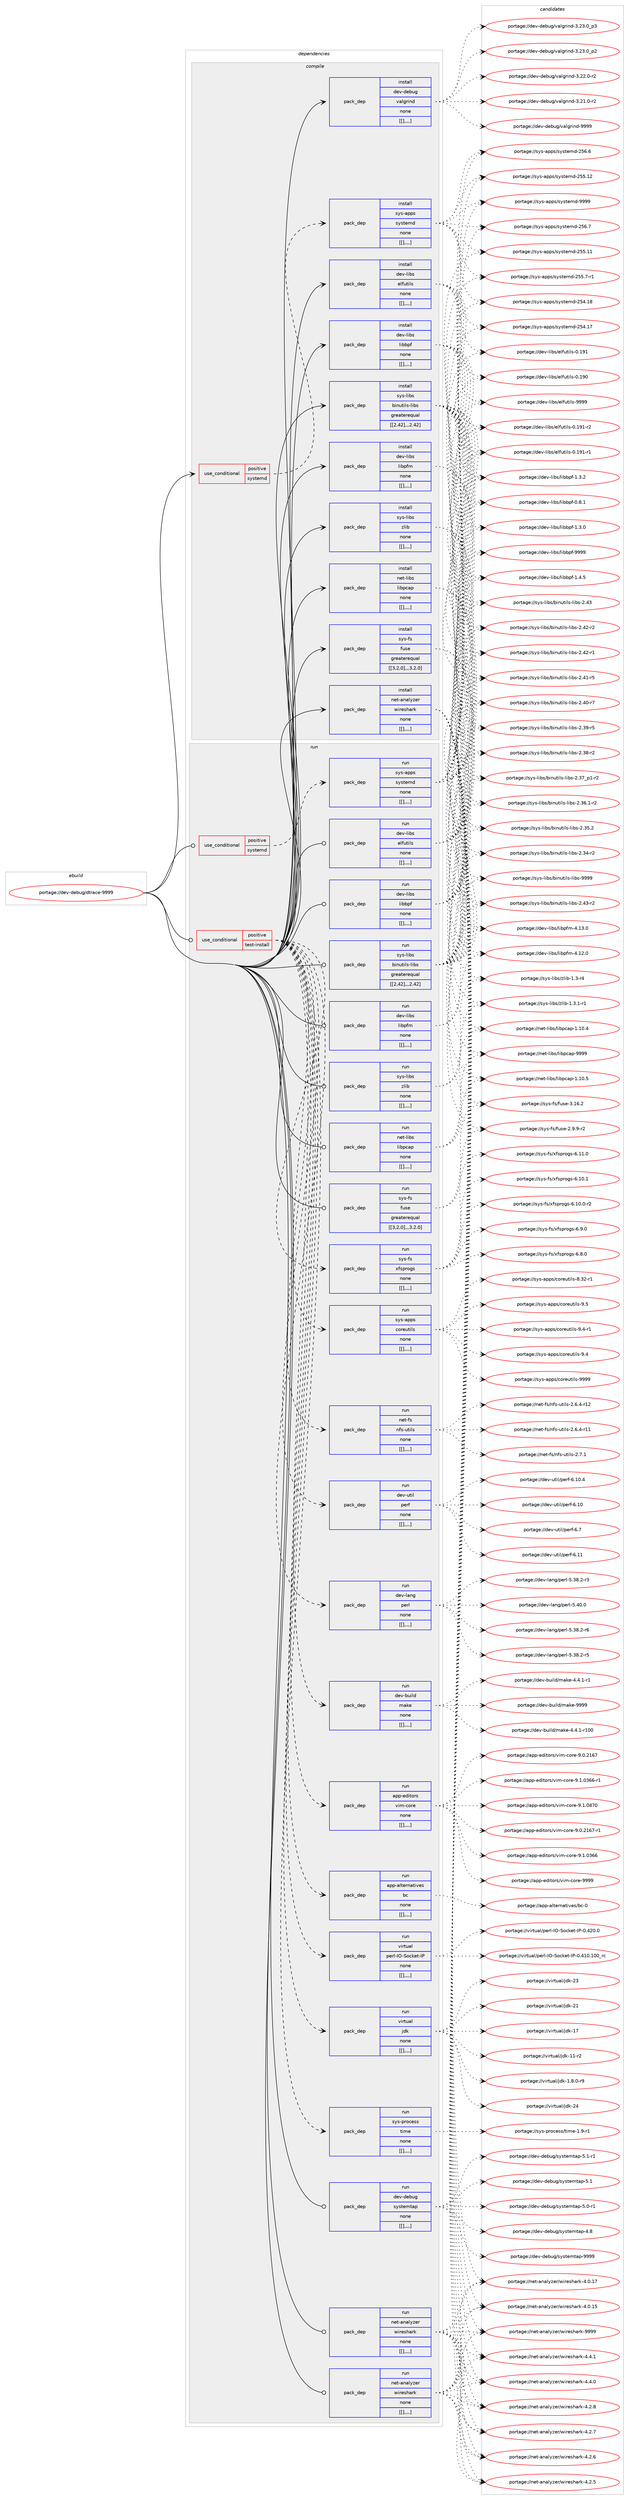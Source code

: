 digraph prolog {

# *************
# Graph options
# *************

newrank=true;
concentrate=true;
compound=true;
graph [rankdir=LR,fontname=Helvetica,fontsize=10,ranksep=1.5];#, ranksep=2.5, nodesep=0.2];
edge  [arrowhead=vee];
node  [fontname=Helvetica,fontsize=10];

# **********
# The ebuild
# **********

subgraph cluster_leftcol {
color=gray;
label=<<i>ebuild</i>>;
id [label="portage://dev-debug/dtrace-9999", color=red, width=4, href="../dev-debug/dtrace-9999.svg"];
}

# ****************
# The dependencies
# ****************

subgraph cluster_midcol {
color=gray;
label=<<i>dependencies</i>>;
subgraph cluster_compile {
fillcolor="#eeeeee";
style=filled;
label=<<i>compile</i>>;
subgraph cond20158 {
dependency74117 [label=<<TABLE BORDER="0" CELLBORDER="1" CELLSPACING="0" CELLPADDING="4"><TR><TD ROWSPAN="3" CELLPADDING="10">use_conditional</TD></TR><TR><TD>positive</TD></TR><TR><TD>systemd</TD></TR></TABLE>>, shape=none, color=red];
subgraph pack52939 {
dependency74152 [label=<<TABLE BORDER="0" CELLBORDER="1" CELLSPACING="0" CELLPADDING="4" WIDTH="220"><TR><TD ROWSPAN="6" CELLPADDING="30">pack_dep</TD></TR><TR><TD WIDTH="110">install</TD></TR><TR><TD>sys-apps</TD></TR><TR><TD>systemd</TD></TR><TR><TD>none</TD></TR><TR><TD>[[],,,,]</TD></TR></TABLE>>, shape=none, color=blue];
}
dependency74117:e -> dependency74152:w [weight=20,style="dashed",arrowhead="vee"];
}
id:e -> dependency74117:w [weight=20,style="solid",arrowhead="vee"];
subgraph pack52961 {
dependency74177 [label=<<TABLE BORDER="0" CELLBORDER="1" CELLSPACING="0" CELLPADDING="4" WIDTH="220"><TR><TD ROWSPAN="6" CELLPADDING="30">pack_dep</TD></TR><TR><TD WIDTH="110">install</TD></TR><TR><TD>dev-debug</TD></TR><TR><TD>valgrind</TD></TR><TR><TD>none</TD></TR><TR><TD>[[],,,,]</TD></TR></TABLE>>, shape=none, color=blue];
}
id:e -> dependency74177:w [weight=20,style="solid",arrowhead="vee"];
subgraph pack53012 {
dependency74233 [label=<<TABLE BORDER="0" CELLBORDER="1" CELLSPACING="0" CELLPADDING="4" WIDTH="220"><TR><TD ROWSPAN="6" CELLPADDING="30">pack_dep</TD></TR><TR><TD WIDTH="110">install</TD></TR><TR><TD>dev-libs</TD></TR><TR><TD>elfutils</TD></TR><TR><TD>none</TD></TR><TR><TD>[[],,,,]</TD></TR></TABLE>>, shape=none, color=blue];
}
id:e -> dependency74233:w [weight=20,style="solid",arrowhead="vee"];
subgraph pack53035 {
dependency74309 [label=<<TABLE BORDER="0" CELLBORDER="1" CELLSPACING="0" CELLPADDING="4" WIDTH="220"><TR><TD ROWSPAN="6" CELLPADDING="30">pack_dep</TD></TR><TR><TD WIDTH="110">install</TD></TR><TR><TD>dev-libs</TD></TR><TR><TD>libbpf</TD></TR><TR><TD>none</TD></TR><TR><TD>[[],,,,]</TD></TR></TABLE>>, shape=none, color=blue];
}
id:e -> dependency74309:w [weight=20,style="solid",arrowhead="vee"];
subgraph pack53067 {
dependency74319 [label=<<TABLE BORDER="0" CELLBORDER="1" CELLSPACING="0" CELLPADDING="4" WIDTH="220"><TR><TD ROWSPAN="6" CELLPADDING="30">pack_dep</TD></TR><TR><TD WIDTH="110">install</TD></TR><TR><TD>dev-libs</TD></TR><TR><TD>libpfm</TD></TR><TR><TD>none</TD></TR><TR><TD>[[],,,,]</TD></TR></TABLE>>, shape=none, color=blue];
}
id:e -> dependency74319:w [weight=20,style="solid",arrowhead="vee"];
subgraph pack53076 {
dependency74367 [label=<<TABLE BORDER="0" CELLBORDER="1" CELLSPACING="0" CELLPADDING="4" WIDTH="220"><TR><TD ROWSPAN="6" CELLPADDING="30">pack_dep</TD></TR><TR><TD WIDTH="110">install</TD></TR><TR><TD>net-analyzer</TD></TR><TR><TD>wireshark</TD></TR><TR><TD>none</TD></TR><TR><TD>[[],,,,]</TD></TR></TABLE>>, shape=none, color=blue];
}
id:e -> dependency74367:w [weight=20,style="solid",arrowhead="vee"];
subgraph pack53106 {
dependency74403 [label=<<TABLE BORDER="0" CELLBORDER="1" CELLSPACING="0" CELLPADDING="4" WIDTH="220"><TR><TD ROWSPAN="6" CELLPADDING="30">pack_dep</TD></TR><TR><TD WIDTH="110">install</TD></TR><TR><TD>net-libs</TD></TR><TR><TD>libpcap</TD></TR><TR><TD>none</TD></TR><TR><TD>[[],,,,]</TD></TR></TABLE>>, shape=none, color=blue];
}
id:e -> dependency74403:w [weight=20,style="solid",arrowhead="vee"];
subgraph pack53196 {
dependency74525 [label=<<TABLE BORDER="0" CELLBORDER="1" CELLSPACING="0" CELLPADDING="4" WIDTH="220"><TR><TD ROWSPAN="6" CELLPADDING="30">pack_dep</TD></TR><TR><TD WIDTH="110">install</TD></TR><TR><TD>sys-fs</TD></TR><TR><TD>fuse</TD></TR><TR><TD>greaterequal</TD></TR><TR><TD>[[3,2,0],,,3.2.0]</TD></TR></TABLE>>, shape=none, color=blue];
}
id:e -> dependency74525:w [weight=20,style="solid",arrowhead="vee"];
subgraph pack53229 {
dependency74551 [label=<<TABLE BORDER="0" CELLBORDER="1" CELLSPACING="0" CELLPADDING="4" WIDTH="220"><TR><TD ROWSPAN="6" CELLPADDING="30">pack_dep</TD></TR><TR><TD WIDTH="110">install</TD></TR><TR><TD>sys-libs</TD></TR><TR><TD>binutils-libs</TD></TR><TR><TD>greaterequal</TD></TR><TR><TD>[[2,42],,,2.42]</TD></TR></TABLE>>, shape=none, color=blue];
}
id:e -> dependency74551:w [weight=20,style="solid",arrowhead="vee"];
subgraph pack53250 {
dependency74578 [label=<<TABLE BORDER="0" CELLBORDER="1" CELLSPACING="0" CELLPADDING="4" WIDTH="220"><TR><TD ROWSPAN="6" CELLPADDING="30">pack_dep</TD></TR><TR><TD WIDTH="110">install</TD></TR><TR><TD>sys-libs</TD></TR><TR><TD>zlib</TD></TR><TR><TD>none</TD></TR><TR><TD>[[],,,,]</TD></TR></TABLE>>, shape=none, color=blue];
}
id:e -> dependency74578:w [weight=20,style="solid",arrowhead="vee"];
}
subgraph cluster_compileandrun {
fillcolor="#eeeeee";
style=filled;
label=<<i>compile and run</i>>;
}
subgraph cluster_run {
fillcolor="#eeeeee";
style=filled;
label=<<i>run</i>>;
subgraph cond20332 {
dependency74683 [label=<<TABLE BORDER="0" CELLBORDER="1" CELLSPACING="0" CELLPADDING="4"><TR><TD ROWSPAN="3" CELLPADDING="10">use_conditional</TD></TR><TR><TD>positive</TD></TR><TR><TD>systemd</TD></TR></TABLE>>, shape=none, color=red];
subgraph pack53331 {
dependency74726 [label=<<TABLE BORDER="0" CELLBORDER="1" CELLSPACING="0" CELLPADDING="4" WIDTH="220"><TR><TD ROWSPAN="6" CELLPADDING="30">pack_dep</TD></TR><TR><TD WIDTH="110">run</TD></TR><TR><TD>sys-apps</TD></TR><TR><TD>systemd</TD></TR><TR><TD>none</TD></TR><TR><TD>[[],,,,]</TD></TR></TABLE>>, shape=none, color=blue];
}
dependency74683:e -> dependency74726:w [weight=20,style="dashed",arrowhead="vee"];
}
id:e -> dependency74683:w [weight=20,style="solid",arrowhead="odot"];
subgraph cond20371 {
dependency74776 [label=<<TABLE BORDER="0" CELLBORDER="1" CELLSPACING="0" CELLPADDING="4"><TR><TD ROWSPAN="3" CELLPADDING="10">use_conditional</TD></TR><TR><TD>positive</TD></TR><TR><TD>test-install</TD></TR></TABLE>>, shape=none, color=red];
subgraph pack53407 {
dependency74821 [label=<<TABLE BORDER="0" CELLBORDER="1" CELLSPACING="0" CELLPADDING="4" WIDTH="220"><TR><TD ROWSPAN="6" CELLPADDING="30">pack_dep</TD></TR><TR><TD WIDTH="110">run</TD></TR><TR><TD>app-alternatives</TD></TR><TR><TD>bc</TD></TR><TR><TD>none</TD></TR><TR><TD>[[],,,,]</TD></TR></TABLE>>, shape=none, color=blue];
}
dependency74776:e -> dependency74821:w [weight=20,style="dashed",arrowhead="vee"];
subgraph pack53439 {
dependency74863 [label=<<TABLE BORDER="0" CELLBORDER="1" CELLSPACING="0" CELLPADDING="4" WIDTH="220"><TR><TD ROWSPAN="6" CELLPADDING="30">pack_dep</TD></TR><TR><TD WIDTH="110">run</TD></TR><TR><TD>app-editors</TD></TR><TR><TD>vim-core</TD></TR><TR><TD>none</TD></TR><TR><TD>[[],,,,]</TD></TR></TABLE>>, shape=none, color=blue];
}
dependency74776:e -> dependency74863:w [weight=20,style="dashed",arrowhead="vee"];
subgraph pack53444 {
dependency74887 [label=<<TABLE BORDER="0" CELLBORDER="1" CELLSPACING="0" CELLPADDING="4" WIDTH="220"><TR><TD ROWSPAN="6" CELLPADDING="30">pack_dep</TD></TR><TR><TD WIDTH="110">run</TD></TR><TR><TD>dev-build</TD></TR><TR><TD>make</TD></TR><TR><TD>none</TD></TR><TR><TD>[[],,,,]</TD></TR></TABLE>>, shape=none, color=blue];
}
dependency74776:e -> dependency74887:w [weight=20,style="dashed",arrowhead="vee"];
subgraph pack53465 {
dependency74936 [label=<<TABLE BORDER="0" CELLBORDER="1" CELLSPACING="0" CELLPADDING="4" WIDTH="220"><TR><TD ROWSPAN="6" CELLPADDING="30">pack_dep</TD></TR><TR><TD WIDTH="110">run</TD></TR><TR><TD>dev-lang</TD></TR><TR><TD>perl</TD></TR><TR><TD>none</TD></TR><TR><TD>[[],,,,]</TD></TR></TABLE>>, shape=none, color=blue];
}
dependency74776:e -> dependency74936:w [weight=20,style="dashed",arrowhead="vee"];
subgraph pack53487 {
dependency74957 [label=<<TABLE BORDER="0" CELLBORDER="1" CELLSPACING="0" CELLPADDING="4" WIDTH="220"><TR><TD ROWSPAN="6" CELLPADDING="30">pack_dep</TD></TR><TR><TD WIDTH="110">run</TD></TR><TR><TD>dev-util</TD></TR><TR><TD>perf</TD></TR><TR><TD>none</TD></TR><TR><TD>[[],,,,]</TD></TR></TABLE>>, shape=none, color=blue];
}
dependency74776:e -> dependency74957:w [weight=20,style="dashed",arrowhead="vee"];
subgraph pack53501 {
dependency74960 [label=<<TABLE BORDER="0" CELLBORDER="1" CELLSPACING="0" CELLPADDING="4" WIDTH="220"><TR><TD ROWSPAN="6" CELLPADDING="30">pack_dep</TD></TR><TR><TD WIDTH="110">run</TD></TR><TR><TD>net-fs</TD></TR><TR><TD>nfs-utils</TD></TR><TR><TD>none</TD></TR><TR><TD>[[],,,,]</TD></TR></TABLE>>, shape=none, color=blue];
}
dependency74776:e -> dependency74960:w [weight=20,style="dashed",arrowhead="vee"];
subgraph pack53521 {
dependency75034 [label=<<TABLE BORDER="0" CELLBORDER="1" CELLSPACING="0" CELLPADDING="4" WIDTH="220"><TR><TD ROWSPAN="6" CELLPADDING="30">pack_dep</TD></TR><TR><TD WIDTH="110">run</TD></TR><TR><TD>sys-apps</TD></TR><TR><TD>coreutils</TD></TR><TR><TD>none</TD></TR><TR><TD>[[],,,,]</TD></TR></TABLE>>, shape=none, color=blue];
}
dependency74776:e -> dependency75034:w [weight=20,style="dashed",arrowhead="vee"];
subgraph pack53578 {
dependency75075 [label=<<TABLE BORDER="0" CELLBORDER="1" CELLSPACING="0" CELLPADDING="4" WIDTH="220"><TR><TD ROWSPAN="6" CELLPADDING="30">pack_dep</TD></TR><TR><TD WIDTH="110">run</TD></TR><TR><TD>sys-fs</TD></TR><TR><TD>xfsprogs</TD></TR><TR><TD>none</TD></TR><TR><TD>[[],,,,]</TD></TR></TABLE>>, shape=none, color=blue];
}
dependency74776:e -> dependency75075:w [weight=20,style="dashed",arrowhead="vee"];
subgraph pack53579 {
dependency75082 [label=<<TABLE BORDER="0" CELLBORDER="1" CELLSPACING="0" CELLPADDING="4" WIDTH="220"><TR><TD ROWSPAN="6" CELLPADDING="30">pack_dep</TD></TR><TR><TD WIDTH="110">run</TD></TR><TR><TD>sys-process</TD></TR><TR><TD>time</TD></TR><TR><TD>none</TD></TR><TR><TD>[[],,,,]</TD></TR></TABLE>>, shape=none, color=blue];
}
dependency74776:e -> dependency75082:w [weight=20,style="dashed",arrowhead="vee"];
subgraph pack53580 {
dependency75155 [label=<<TABLE BORDER="0" CELLBORDER="1" CELLSPACING="0" CELLPADDING="4" WIDTH="220"><TR><TD ROWSPAN="6" CELLPADDING="30">pack_dep</TD></TR><TR><TD WIDTH="110">run</TD></TR><TR><TD>virtual</TD></TR><TR><TD>jdk</TD></TR><TR><TD>none</TD></TR><TR><TD>[[],,,,]</TD></TR></TABLE>>, shape=none, color=blue];
}
dependency74776:e -> dependency75155:w [weight=20,style="dashed",arrowhead="vee"];
subgraph pack53641 {
dependency75180 [label=<<TABLE BORDER="0" CELLBORDER="1" CELLSPACING="0" CELLPADDING="4" WIDTH="220"><TR><TD ROWSPAN="6" CELLPADDING="30">pack_dep</TD></TR><TR><TD WIDTH="110">run</TD></TR><TR><TD>virtual</TD></TR><TR><TD>perl-IO-Socket-IP</TD></TR><TR><TD>none</TD></TR><TR><TD>[[],,,,]</TD></TR></TABLE>>, shape=none, color=blue];
}
dependency74776:e -> dependency75180:w [weight=20,style="dashed",arrowhead="vee"];
}
id:e -> dependency74776:w [weight=20,style="solid",arrowhead="odot"];
subgraph pack53684 {
dependency75244 [label=<<TABLE BORDER="0" CELLBORDER="1" CELLSPACING="0" CELLPADDING="4" WIDTH="220"><TR><TD ROWSPAN="6" CELLPADDING="30">pack_dep</TD></TR><TR><TD WIDTH="110">run</TD></TR><TR><TD>dev-libs</TD></TR><TR><TD>elfutils</TD></TR><TR><TD>none</TD></TR><TR><TD>[[],,,,]</TD></TR></TABLE>>, shape=none, color=blue];
}
id:e -> dependency75244:w [weight=20,style="solid",arrowhead="odot"];
subgraph pack53701 {
dependency75334 [label=<<TABLE BORDER="0" CELLBORDER="1" CELLSPACING="0" CELLPADDING="4" WIDTH="220"><TR><TD ROWSPAN="6" CELLPADDING="30">pack_dep</TD></TR><TR><TD WIDTH="110">run</TD></TR><TR><TD>dev-libs</TD></TR><TR><TD>libbpf</TD></TR><TR><TD>none</TD></TR><TR><TD>[[],,,,]</TD></TR></TABLE>>, shape=none, color=blue];
}
id:e -> dependency75334:w [weight=20,style="solid",arrowhead="odot"];
subgraph pack53753 {
dependency75405 [label=<<TABLE BORDER="0" CELLBORDER="1" CELLSPACING="0" CELLPADDING="4" WIDTH="220"><TR><TD ROWSPAN="6" CELLPADDING="30">pack_dep</TD></TR><TR><TD WIDTH="110">run</TD></TR><TR><TD>dev-libs</TD></TR><TR><TD>libpfm</TD></TR><TR><TD>none</TD></TR><TR><TD>[[],,,,]</TD></TR></TABLE>>, shape=none, color=blue];
}
id:e -> dependency75405:w [weight=20,style="solid",arrowhead="odot"];
subgraph pack53809 {
dependency75459 [label=<<TABLE BORDER="0" CELLBORDER="1" CELLSPACING="0" CELLPADDING="4" WIDTH="220"><TR><TD ROWSPAN="6" CELLPADDING="30">pack_dep</TD></TR><TR><TD WIDTH="110">run</TD></TR><TR><TD>net-analyzer</TD></TR><TR><TD>wireshark</TD></TR><TR><TD>none</TD></TR><TR><TD>[[],,,,]</TD></TR></TABLE>>, shape=none, color=blue];
}
id:e -> dependency75459:w [weight=20,style="solid",arrowhead="odot"];
subgraph pack53843 {
dependency75465 [label=<<TABLE BORDER="0" CELLBORDER="1" CELLSPACING="0" CELLPADDING="4" WIDTH="220"><TR><TD ROWSPAN="6" CELLPADDING="30">pack_dep</TD></TR><TR><TD WIDTH="110">run</TD></TR><TR><TD>net-analyzer</TD></TR><TR><TD>wireshark</TD></TR><TR><TD>none</TD></TR><TR><TD>[[],,,,]</TD></TR></TABLE>>, shape=none, color=blue];
}
id:e -> dependency75465:w [weight=20,style="solid",arrowhead="odot"];
subgraph pack53864 {
dependency75506 [label=<<TABLE BORDER="0" CELLBORDER="1" CELLSPACING="0" CELLPADDING="4" WIDTH="220"><TR><TD ROWSPAN="6" CELLPADDING="30">pack_dep</TD></TR><TR><TD WIDTH="110">run</TD></TR><TR><TD>net-libs</TD></TR><TR><TD>libpcap</TD></TR><TR><TD>none</TD></TR><TR><TD>[[],,,,]</TD></TR></TABLE>>, shape=none, color=blue];
}
id:e -> dependency75506:w [weight=20,style="solid",arrowhead="odot"];
subgraph pack53887 {
dependency75508 [label=<<TABLE BORDER="0" CELLBORDER="1" CELLSPACING="0" CELLPADDING="4" WIDTH="220"><TR><TD ROWSPAN="6" CELLPADDING="30">pack_dep</TD></TR><TR><TD WIDTH="110">run</TD></TR><TR><TD>sys-fs</TD></TR><TR><TD>fuse</TD></TR><TR><TD>greaterequal</TD></TR><TR><TD>[[3,2,0],,,3.2.0]</TD></TR></TABLE>>, shape=none, color=blue];
}
id:e -> dependency75508:w [weight=20,style="solid",arrowhead="odot"];
subgraph pack53889 {
dependency75515 [label=<<TABLE BORDER="0" CELLBORDER="1" CELLSPACING="0" CELLPADDING="4" WIDTH="220"><TR><TD ROWSPAN="6" CELLPADDING="30">pack_dep</TD></TR><TR><TD WIDTH="110">run</TD></TR><TR><TD>sys-libs</TD></TR><TR><TD>binutils-libs</TD></TR><TR><TD>greaterequal</TD></TR><TR><TD>[[2,42],,,2.42]</TD></TR></TABLE>>, shape=none, color=blue];
}
id:e -> dependency75515:w [weight=20,style="solid",arrowhead="odot"];
subgraph pack53905 {
dependency75541 [label=<<TABLE BORDER="0" CELLBORDER="1" CELLSPACING="0" CELLPADDING="4" WIDTH="220"><TR><TD ROWSPAN="6" CELLPADDING="30">pack_dep</TD></TR><TR><TD WIDTH="110">run</TD></TR><TR><TD>sys-libs</TD></TR><TR><TD>zlib</TD></TR><TR><TD>none</TD></TR><TR><TD>[[],,,,]</TD></TR></TABLE>>, shape=none, color=blue];
}
id:e -> dependency75541:w [weight=20,style="solid",arrowhead="odot"];
subgraph pack53944 {
dependency75619 [label=<<TABLE BORDER="0" CELLBORDER="1" CELLSPACING="0" CELLPADDING="4" WIDTH="220"><TR><TD ROWSPAN="6" CELLPADDING="30">pack_dep</TD></TR><TR><TD WIDTH="110">run</TD></TR><TR><TD>dev-debug</TD></TR><TR><TD>systemtap</TD></TR><TR><TD>none</TD></TR><TR><TD>[[],,,,]</TD></TR></TABLE>>, shape=none, color=blue];
}
id:e -> dependency75619:w [weight=20,style="solid",arrowhead="odot"];
}
}

# **************
# The candidates
# **************

subgraph cluster_choices {
rank=same;
color=gray;
label=<<i>candidates</i>>;

subgraph choice52384 {
color=black;
nodesep=1;
choice1151211154597112112115471151211151161011091004557575757 [label="portage://sys-apps/systemd-9999", color=red, width=4,href="../sys-apps/systemd-9999.svg"];
choice115121115459711211211547115121115116101109100455053544655 [label="portage://sys-apps/systemd-256.7", color=red, width=4,href="../sys-apps/systemd-256.7.svg"];
choice115121115459711211211547115121115116101109100455053544654 [label="portage://sys-apps/systemd-256.6", color=red, width=4,href="../sys-apps/systemd-256.6.svg"];
choice11512111545971121121154711512111511610110910045505353464950 [label="portage://sys-apps/systemd-255.12", color=red, width=4,href="../sys-apps/systemd-255.12.svg"];
choice11512111545971121121154711512111511610110910045505353464949 [label="portage://sys-apps/systemd-255.11", color=red, width=4,href="../sys-apps/systemd-255.11.svg"];
choice1151211154597112112115471151211151161011091004550535346554511449 [label="portage://sys-apps/systemd-255.7-r1", color=red, width=4,href="../sys-apps/systemd-255.7-r1.svg"];
choice11512111545971121121154711512111511610110910045505352464956 [label="portage://sys-apps/systemd-254.18", color=red, width=4,href="../sys-apps/systemd-254.18.svg"];
choice11512111545971121121154711512111511610110910045505352464955 [label="portage://sys-apps/systemd-254.17", color=red, width=4,href="../sys-apps/systemd-254.17.svg"];
dependency74152:e -> choice1151211154597112112115471151211151161011091004557575757:w [style=dotted,weight="100"];
dependency74152:e -> choice115121115459711211211547115121115116101109100455053544655:w [style=dotted,weight="100"];
dependency74152:e -> choice115121115459711211211547115121115116101109100455053544654:w [style=dotted,weight="100"];
dependency74152:e -> choice11512111545971121121154711512111511610110910045505353464950:w [style=dotted,weight="100"];
dependency74152:e -> choice11512111545971121121154711512111511610110910045505353464949:w [style=dotted,weight="100"];
dependency74152:e -> choice1151211154597112112115471151211151161011091004550535346554511449:w [style=dotted,weight="100"];
dependency74152:e -> choice11512111545971121121154711512111511610110910045505352464956:w [style=dotted,weight="100"];
dependency74152:e -> choice11512111545971121121154711512111511610110910045505352464955:w [style=dotted,weight="100"];
}
subgraph choice52399 {
color=black;
nodesep=1;
choice100101118451001019811710347118971081031141051101004557575757 [label="portage://dev-debug/valgrind-9999", color=red, width=4,href="../dev-debug/valgrind-9999.svg"];
choice10010111845100101981171034711897108103114105110100455146505146489511251 [label="portage://dev-debug/valgrind-3.23.0_p3", color=red, width=4,href="../dev-debug/valgrind-3.23.0_p3.svg"];
choice10010111845100101981171034711897108103114105110100455146505146489511250 [label="portage://dev-debug/valgrind-3.23.0_p2", color=red, width=4,href="../dev-debug/valgrind-3.23.0_p2.svg"];
choice10010111845100101981171034711897108103114105110100455146505046484511450 [label="portage://dev-debug/valgrind-3.22.0-r2", color=red, width=4,href="../dev-debug/valgrind-3.22.0-r2.svg"];
choice10010111845100101981171034711897108103114105110100455146504946484511450 [label="portage://dev-debug/valgrind-3.21.0-r2", color=red, width=4,href="../dev-debug/valgrind-3.21.0-r2.svg"];
dependency74177:e -> choice100101118451001019811710347118971081031141051101004557575757:w [style=dotted,weight="100"];
dependency74177:e -> choice10010111845100101981171034711897108103114105110100455146505146489511251:w [style=dotted,weight="100"];
dependency74177:e -> choice10010111845100101981171034711897108103114105110100455146505146489511250:w [style=dotted,weight="100"];
dependency74177:e -> choice10010111845100101981171034711897108103114105110100455146505046484511450:w [style=dotted,weight="100"];
dependency74177:e -> choice10010111845100101981171034711897108103114105110100455146504946484511450:w [style=dotted,weight="100"];
}
subgraph choice52406 {
color=black;
nodesep=1;
choice1001011184510810598115471011081021171161051081154557575757 [label="portage://dev-libs/elfutils-9999", color=red, width=4,href="../dev-libs/elfutils-9999.svg"];
choice1001011184510810598115471011081021171161051081154548464957494511450 [label="portage://dev-libs/elfutils-0.191-r2", color=red, width=4,href="../dev-libs/elfutils-0.191-r2.svg"];
choice1001011184510810598115471011081021171161051081154548464957494511449 [label="portage://dev-libs/elfutils-0.191-r1", color=red, width=4,href="../dev-libs/elfutils-0.191-r1.svg"];
choice100101118451081059811547101108102117116105108115454846495749 [label="portage://dev-libs/elfutils-0.191", color=red, width=4,href="../dev-libs/elfutils-0.191.svg"];
choice100101118451081059811547101108102117116105108115454846495748 [label="portage://dev-libs/elfutils-0.190", color=red, width=4,href="../dev-libs/elfutils-0.190.svg"];
dependency74233:e -> choice1001011184510810598115471011081021171161051081154557575757:w [style=dotted,weight="100"];
dependency74233:e -> choice1001011184510810598115471011081021171161051081154548464957494511450:w [style=dotted,weight="100"];
dependency74233:e -> choice1001011184510810598115471011081021171161051081154548464957494511449:w [style=dotted,weight="100"];
dependency74233:e -> choice100101118451081059811547101108102117116105108115454846495749:w [style=dotted,weight="100"];
dependency74233:e -> choice100101118451081059811547101108102117116105108115454846495748:w [style=dotted,weight="100"];
}
subgraph choice52413 {
color=black;
nodesep=1;
choice10010111845108105981154710810598981121024557575757 [label="portage://dev-libs/libbpf-9999", color=red, width=4,href="../dev-libs/libbpf-9999.svg"];
choice1001011184510810598115471081059898112102454946524653 [label="portage://dev-libs/libbpf-1.4.5", color=red, width=4,href="../dev-libs/libbpf-1.4.5.svg"];
choice1001011184510810598115471081059898112102454946514650 [label="portage://dev-libs/libbpf-1.3.2", color=red, width=4,href="../dev-libs/libbpf-1.3.2.svg"];
choice1001011184510810598115471081059898112102454946514648 [label="portage://dev-libs/libbpf-1.3.0", color=red, width=4,href="../dev-libs/libbpf-1.3.0.svg"];
choice1001011184510810598115471081059898112102454846564649 [label="portage://dev-libs/libbpf-0.8.1", color=red, width=4,href="../dev-libs/libbpf-0.8.1.svg"];
dependency74309:e -> choice10010111845108105981154710810598981121024557575757:w [style=dotted,weight="100"];
dependency74309:e -> choice1001011184510810598115471081059898112102454946524653:w [style=dotted,weight="100"];
dependency74309:e -> choice1001011184510810598115471081059898112102454946514650:w [style=dotted,weight="100"];
dependency74309:e -> choice1001011184510810598115471081059898112102454946514648:w [style=dotted,weight="100"];
dependency74309:e -> choice1001011184510810598115471081059898112102454846564649:w [style=dotted,weight="100"];
}
subgraph choice52432 {
color=black;
nodesep=1;
choice1001011184510810598115471081059811210210945524649514648 [label="portage://dev-libs/libpfm-4.13.0", color=red, width=4,href="../dev-libs/libpfm-4.13.0.svg"];
choice1001011184510810598115471081059811210210945524649504648 [label="portage://dev-libs/libpfm-4.12.0", color=red, width=4,href="../dev-libs/libpfm-4.12.0.svg"];
dependency74319:e -> choice1001011184510810598115471081059811210210945524649514648:w [style=dotted,weight="100"];
dependency74319:e -> choice1001011184510810598115471081059811210210945524649504648:w [style=dotted,weight="100"];
}
subgraph choice52434 {
color=black;
nodesep=1;
choice11010111645971109710812112210111447119105114101115104971141074557575757 [label="portage://net-analyzer/wireshark-9999", color=red, width=4,href="../net-analyzer/wireshark-9999.svg"];
choice1101011164597110971081211221011144711910511410111510497114107455246524649 [label="portage://net-analyzer/wireshark-4.4.1", color=red, width=4,href="../net-analyzer/wireshark-4.4.1.svg"];
choice1101011164597110971081211221011144711910511410111510497114107455246524648 [label="portage://net-analyzer/wireshark-4.4.0", color=red, width=4,href="../net-analyzer/wireshark-4.4.0.svg"];
choice1101011164597110971081211221011144711910511410111510497114107455246504656 [label="portage://net-analyzer/wireshark-4.2.8", color=red, width=4,href="../net-analyzer/wireshark-4.2.8.svg"];
choice1101011164597110971081211221011144711910511410111510497114107455246504655 [label="portage://net-analyzer/wireshark-4.2.7", color=red, width=4,href="../net-analyzer/wireshark-4.2.7.svg"];
choice1101011164597110971081211221011144711910511410111510497114107455246504654 [label="portage://net-analyzer/wireshark-4.2.6", color=red, width=4,href="../net-analyzer/wireshark-4.2.6.svg"];
choice1101011164597110971081211221011144711910511410111510497114107455246504653 [label="portage://net-analyzer/wireshark-4.2.5", color=red, width=4,href="../net-analyzer/wireshark-4.2.5.svg"];
choice110101116459711097108121122101114471191051141011151049711410745524648464955 [label="portage://net-analyzer/wireshark-4.0.17", color=red, width=4,href="../net-analyzer/wireshark-4.0.17.svg"];
choice110101116459711097108121122101114471191051141011151049711410745524648464953 [label="portage://net-analyzer/wireshark-4.0.15", color=red, width=4,href="../net-analyzer/wireshark-4.0.15.svg"];
dependency74367:e -> choice11010111645971109710812112210111447119105114101115104971141074557575757:w [style=dotted,weight="100"];
dependency74367:e -> choice1101011164597110971081211221011144711910511410111510497114107455246524649:w [style=dotted,weight="100"];
dependency74367:e -> choice1101011164597110971081211221011144711910511410111510497114107455246524648:w [style=dotted,weight="100"];
dependency74367:e -> choice1101011164597110971081211221011144711910511410111510497114107455246504656:w [style=dotted,weight="100"];
dependency74367:e -> choice1101011164597110971081211221011144711910511410111510497114107455246504655:w [style=dotted,weight="100"];
dependency74367:e -> choice1101011164597110971081211221011144711910511410111510497114107455246504654:w [style=dotted,weight="100"];
dependency74367:e -> choice1101011164597110971081211221011144711910511410111510497114107455246504653:w [style=dotted,weight="100"];
dependency74367:e -> choice110101116459711097108121122101114471191051141011151049711410745524648464955:w [style=dotted,weight="100"];
dependency74367:e -> choice110101116459711097108121122101114471191051141011151049711410745524648464953:w [style=dotted,weight="100"];
}
subgraph choice52440 {
color=black;
nodesep=1;
choice1101011164510810598115471081059811299971124557575757 [label="portage://net-libs/libpcap-9999", color=red, width=4,href="../net-libs/libpcap-9999.svg"];
choice11010111645108105981154710810598112999711245494649484653 [label="portage://net-libs/libpcap-1.10.5", color=red, width=4,href="../net-libs/libpcap-1.10.5.svg"];
choice11010111645108105981154710810598112999711245494649484652 [label="portage://net-libs/libpcap-1.10.4", color=red, width=4,href="../net-libs/libpcap-1.10.4.svg"];
dependency74403:e -> choice1101011164510810598115471081059811299971124557575757:w [style=dotted,weight="100"];
dependency74403:e -> choice11010111645108105981154710810598112999711245494649484653:w [style=dotted,weight="100"];
dependency74403:e -> choice11010111645108105981154710810598112999711245494649484652:w [style=dotted,weight="100"];
}
subgraph choice52465 {
color=black;
nodesep=1;
choice115121115451021154710211711510145514649544650 [label="portage://sys-fs/fuse-3.16.2", color=red, width=4,href="../sys-fs/fuse-3.16.2.svg"];
choice11512111545102115471021171151014550465746574511450 [label="portage://sys-fs/fuse-2.9.9-r2", color=red, width=4,href="../sys-fs/fuse-2.9.9-r2.svg"];
dependency74525:e -> choice115121115451021154710211711510145514649544650:w [style=dotted,weight="100"];
dependency74525:e -> choice11512111545102115471021171151014550465746574511450:w [style=dotted,weight="100"];
}
subgraph choice52466 {
color=black;
nodesep=1;
choice1151211154510810598115479810511011711610510811545108105981154557575757 [label="portage://sys-libs/binutils-libs-9999", color=red, width=4,href="../sys-libs/binutils-libs-9999.svg"];
choice11512111545108105981154798105110117116105108115451081059811545504652514511450 [label="portage://sys-libs/binutils-libs-2.43-r2", color=red, width=4,href="../sys-libs/binutils-libs-2.43-r2.svg"];
choice1151211154510810598115479810511011711610510811545108105981154550465251 [label="portage://sys-libs/binutils-libs-2.43", color=red, width=4,href="../sys-libs/binutils-libs-2.43.svg"];
choice11512111545108105981154798105110117116105108115451081059811545504652504511450 [label="portage://sys-libs/binutils-libs-2.42-r2", color=red, width=4,href="../sys-libs/binutils-libs-2.42-r2.svg"];
choice11512111545108105981154798105110117116105108115451081059811545504652504511449 [label="portage://sys-libs/binutils-libs-2.42-r1", color=red, width=4,href="../sys-libs/binutils-libs-2.42-r1.svg"];
choice11512111545108105981154798105110117116105108115451081059811545504652494511453 [label="portage://sys-libs/binutils-libs-2.41-r5", color=red, width=4,href="../sys-libs/binutils-libs-2.41-r5.svg"];
choice11512111545108105981154798105110117116105108115451081059811545504652484511455 [label="portage://sys-libs/binutils-libs-2.40-r7", color=red, width=4,href="../sys-libs/binutils-libs-2.40-r7.svg"];
choice11512111545108105981154798105110117116105108115451081059811545504651574511453 [label="portage://sys-libs/binutils-libs-2.39-r5", color=red, width=4,href="../sys-libs/binutils-libs-2.39-r5.svg"];
choice11512111545108105981154798105110117116105108115451081059811545504651564511450 [label="portage://sys-libs/binutils-libs-2.38-r2", color=red, width=4,href="../sys-libs/binutils-libs-2.38-r2.svg"];
choice115121115451081059811547981051101171161051081154510810598115455046515595112494511450 [label="portage://sys-libs/binutils-libs-2.37_p1-r2", color=red, width=4,href="../sys-libs/binutils-libs-2.37_p1-r2.svg"];
choice115121115451081059811547981051101171161051081154510810598115455046515446494511450 [label="portage://sys-libs/binutils-libs-2.36.1-r2", color=red, width=4,href="../sys-libs/binutils-libs-2.36.1-r2.svg"];
choice11512111545108105981154798105110117116105108115451081059811545504651534650 [label="portage://sys-libs/binutils-libs-2.35.2", color=red, width=4,href="../sys-libs/binutils-libs-2.35.2.svg"];
choice11512111545108105981154798105110117116105108115451081059811545504651524511450 [label="portage://sys-libs/binutils-libs-2.34-r2", color=red, width=4,href="../sys-libs/binutils-libs-2.34-r2.svg"];
dependency74551:e -> choice1151211154510810598115479810511011711610510811545108105981154557575757:w [style=dotted,weight="100"];
dependency74551:e -> choice11512111545108105981154798105110117116105108115451081059811545504652514511450:w [style=dotted,weight="100"];
dependency74551:e -> choice1151211154510810598115479810511011711610510811545108105981154550465251:w [style=dotted,weight="100"];
dependency74551:e -> choice11512111545108105981154798105110117116105108115451081059811545504652504511450:w [style=dotted,weight="100"];
dependency74551:e -> choice11512111545108105981154798105110117116105108115451081059811545504652504511449:w [style=dotted,weight="100"];
dependency74551:e -> choice11512111545108105981154798105110117116105108115451081059811545504652494511453:w [style=dotted,weight="100"];
dependency74551:e -> choice11512111545108105981154798105110117116105108115451081059811545504652484511455:w [style=dotted,weight="100"];
dependency74551:e -> choice11512111545108105981154798105110117116105108115451081059811545504651574511453:w [style=dotted,weight="100"];
dependency74551:e -> choice11512111545108105981154798105110117116105108115451081059811545504651564511450:w [style=dotted,weight="100"];
dependency74551:e -> choice115121115451081059811547981051101171161051081154510810598115455046515595112494511450:w [style=dotted,weight="100"];
dependency74551:e -> choice115121115451081059811547981051101171161051081154510810598115455046515446494511450:w [style=dotted,weight="100"];
dependency74551:e -> choice11512111545108105981154798105110117116105108115451081059811545504651534650:w [style=dotted,weight="100"];
dependency74551:e -> choice11512111545108105981154798105110117116105108115451081059811545504651524511450:w [style=dotted,weight="100"];
}
subgraph choice52470 {
color=black;
nodesep=1;
choice115121115451081059811547122108105984549465146494511449 [label="portage://sys-libs/zlib-1.3.1-r1", color=red, width=4,href="../sys-libs/zlib-1.3.1-r1.svg"];
choice11512111545108105981154712210810598454946514511452 [label="portage://sys-libs/zlib-1.3-r4", color=red, width=4,href="../sys-libs/zlib-1.3-r4.svg"];
dependency74578:e -> choice115121115451081059811547122108105984549465146494511449:w [style=dotted,weight="100"];
dependency74578:e -> choice11512111545108105981154712210810598454946514511452:w [style=dotted,weight="100"];
}
subgraph choice52472 {
color=black;
nodesep=1;
choice1151211154597112112115471151211151161011091004557575757 [label="portage://sys-apps/systemd-9999", color=red, width=4,href="../sys-apps/systemd-9999.svg"];
choice115121115459711211211547115121115116101109100455053544655 [label="portage://sys-apps/systemd-256.7", color=red, width=4,href="../sys-apps/systemd-256.7.svg"];
choice115121115459711211211547115121115116101109100455053544654 [label="portage://sys-apps/systemd-256.6", color=red, width=4,href="../sys-apps/systemd-256.6.svg"];
choice11512111545971121121154711512111511610110910045505353464950 [label="portage://sys-apps/systemd-255.12", color=red, width=4,href="../sys-apps/systemd-255.12.svg"];
choice11512111545971121121154711512111511610110910045505353464949 [label="portage://sys-apps/systemd-255.11", color=red, width=4,href="../sys-apps/systemd-255.11.svg"];
choice1151211154597112112115471151211151161011091004550535346554511449 [label="portage://sys-apps/systemd-255.7-r1", color=red, width=4,href="../sys-apps/systemd-255.7-r1.svg"];
choice11512111545971121121154711512111511610110910045505352464956 [label="portage://sys-apps/systemd-254.18", color=red, width=4,href="../sys-apps/systemd-254.18.svg"];
choice11512111545971121121154711512111511610110910045505352464955 [label="portage://sys-apps/systemd-254.17", color=red, width=4,href="../sys-apps/systemd-254.17.svg"];
dependency74726:e -> choice1151211154597112112115471151211151161011091004557575757:w [style=dotted,weight="100"];
dependency74726:e -> choice115121115459711211211547115121115116101109100455053544655:w [style=dotted,weight="100"];
dependency74726:e -> choice115121115459711211211547115121115116101109100455053544654:w [style=dotted,weight="100"];
dependency74726:e -> choice11512111545971121121154711512111511610110910045505353464950:w [style=dotted,weight="100"];
dependency74726:e -> choice11512111545971121121154711512111511610110910045505353464949:w [style=dotted,weight="100"];
dependency74726:e -> choice1151211154597112112115471151211151161011091004550535346554511449:w [style=dotted,weight="100"];
dependency74726:e -> choice11512111545971121121154711512111511610110910045505352464956:w [style=dotted,weight="100"];
dependency74726:e -> choice11512111545971121121154711512111511610110910045505352464955:w [style=dotted,weight="100"];
}
subgraph choice52493 {
color=black;
nodesep=1;
choice971121124597108116101114110971161051181011154798994548 [label="portage://app-alternatives/bc-0", color=red, width=4,href="../app-alternatives/bc-0.svg"];
dependency74821:e -> choice971121124597108116101114110971161051181011154798994548:w [style=dotted,weight="100"];
}
subgraph choice52512 {
color=black;
nodesep=1;
choice97112112451011001051161111141154711810510945991111141014557575757 [label="portage://app-editors/vim-core-9999", color=red, width=4,href="../app-editors/vim-core-9999.svg"];
choice9711211245101100105116111114115471181051094599111114101455746494648525548 [label="portage://app-editors/vim-core-9.1.0470", color=red, width=4,href="../app-editors/vim-core-9.1.0470.svg"];
choice97112112451011001051161111141154711810510945991111141014557464946485154544511449 [label="portage://app-editors/vim-core-9.1.0366-r1", color=red, width=4,href="../app-editors/vim-core-9.1.0366-r1.svg"];
choice9711211245101100105116111114115471181051094599111114101455746494648515454 [label="portage://app-editors/vim-core-9.1.0366", color=red, width=4,href="../app-editors/vim-core-9.1.0366.svg"];
choice97112112451011001051161111141154711810510945991111141014557464846504954554511449 [label="portage://app-editors/vim-core-9.0.2167-r1", color=red, width=4,href="../app-editors/vim-core-9.0.2167-r1.svg"];
choice9711211245101100105116111114115471181051094599111114101455746484650495455 [label="portage://app-editors/vim-core-9.0.2167", color=red, width=4,href="../app-editors/vim-core-9.0.2167.svg"];
dependency74863:e -> choice97112112451011001051161111141154711810510945991111141014557575757:w [style=dotted,weight="100"];
dependency74863:e -> choice9711211245101100105116111114115471181051094599111114101455746494648525548:w [style=dotted,weight="100"];
dependency74863:e -> choice97112112451011001051161111141154711810510945991111141014557464946485154544511449:w [style=dotted,weight="100"];
dependency74863:e -> choice9711211245101100105116111114115471181051094599111114101455746494648515454:w [style=dotted,weight="100"];
dependency74863:e -> choice97112112451011001051161111141154711810510945991111141014557464846504954554511449:w [style=dotted,weight="100"];
dependency74863:e -> choice9711211245101100105116111114115471181051094599111114101455746484650495455:w [style=dotted,weight="100"];
}
subgraph choice52532 {
color=black;
nodesep=1;
choice100101118459811710510810047109971071014557575757 [label="portage://dev-build/make-9999", color=red, width=4,href="../dev-build/make-9999.svg"];
choice1001011184598117105108100471099710710145524652464945114494848 [label="portage://dev-build/make-4.4.1-r100", color=red, width=4,href="../dev-build/make-4.4.1-r100.svg"];
choice100101118459811710510810047109971071014552465246494511449 [label="portage://dev-build/make-4.4.1-r1", color=red, width=4,href="../dev-build/make-4.4.1-r1.svg"];
dependency74887:e -> choice100101118459811710510810047109971071014557575757:w [style=dotted,weight="100"];
dependency74887:e -> choice1001011184598117105108100471099710710145524652464945114494848:w [style=dotted,weight="100"];
dependency74887:e -> choice100101118459811710510810047109971071014552465246494511449:w [style=dotted,weight="100"];
}
subgraph choice52538 {
color=black;
nodesep=1;
choice10010111845108971101034711210111410845534652484648 [label="portage://dev-lang/perl-5.40.0", color=red, width=4,href="../dev-lang/perl-5.40.0.svg"];
choice100101118451089711010347112101114108455346515646504511454 [label="portage://dev-lang/perl-5.38.2-r6", color=red, width=4,href="../dev-lang/perl-5.38.2-r6.svg"];
choice100101118451089711010347112101114108455346515646504511453 [label="portage://dev-lang/perl-5.38.2-r5", color=red, width=4,href="../dev-lang/perl-5.38.2-r5.svg"];
choice100101118451089711010347112101114108455346515646504511451 [label="portage://dev-lang/perl-5.38.2-r3", color=red, width=4,href="../dev-lang/perl-5.38.2-r3.svg"];
dependency74936:e -> choice10010111845108971101034711210111410845534652484648:w [style=dotted,weight="100"];
dependency74936:e -> choice100101118451089711010347112101114108455346515646504511454:w [style=dotted,weight="100"];
dependency74936:e -> choice100101118451089711010347112101114108455346515646504511453:w [style=dotted,weight="100"];
dependency74936:e -> choice100101118451089711010347112101114108455346515646504511451:w [style=dotted,weight="100"];
}
subgraph choice52545 {
color=black;
nodesep=1;
choice10010111845117116105108471121011141024554464949 [label="portage://dev-util/perf-6.11", color=red, width=4,href="../dev-util/perf-6.11.svg"];
choice100101118451171161051084711210111410245544649484652 [label="portage://dev-util/perf-6.10.4", color=red, width=4,href="../dev-util/perf-6.10.4.svg"];
choice10010111845117116105108471121011141024554464948 [label="portage://dev-util/perf-6.10", color=red, width=4,href="../dev-util/perf-6.10.svg"];
choice100101118451171161051084711210111410245544655 [label="portage://dev-util/perf-6.7", color=red, width=4,href="../dev-util/perf-6.7.svg"];
dependency74957:e -> choice10010111845117116105108471121011141024554464949:w [style=dotted,weight="100"];
dependency74957:e -> choice100101118451171161051084711210111410245544649484652:w [style=dotted,weight="100"];
dependency74957:e -> choice10010111845117116105108471121011141024554464948:w [style=dotted,weight="100"];
dependency74957:e -> choice100101118451171161051084711210111410245544655:w [style=dotted,weight="100"];
}
subgraph choice52547 {
color=black;
nodesep=1;
choice110101116451021154711010211545117116105108115455046554649 [label="portage://net-fs/nfs-utils-2.7.1", color=red, width=4,href="../net-fs/nfs-utils-2.7.1.svg"];
choice110101116451021154711010211545117116105108115455046544652451144950 [label="portage://net-fs/nfs-utils-2.6.4-r12", color=red, width=4,href="../net-fs/nfs-utils-2.6.4-r12.svg"];
choice110101116451021154711010211545117116105108115455046544652451144949 [label="portage://net-fs/nfs-utils-2.6.4-r11", color=red, width=4,href="../net-fs/nfs-utils-2.6.4-r11.svg"];
dependency74960:e -> choice110101116451021154711010211545117116105108115455046554649:w [style=dotted,weight="100"];
dependency74960:e -> choice110101116451021154711010211545117116105108115455046544652451144950:w [style=dotted,weight="100"];
dependency74960:e -> choice110101116451021154711010211545117116105108115455046544652451144949:w [style=dotted,weight="100"];
}
subgraph choice52549 {
color=black;
nodesep=1;
choice115121115459711211211547991111141011171161051081154557575757 [label="portage://sys-apps/coreutils-9999", color=red, width=4,href="../sys-apps/coreutils-9999.svg"];
choice1151211154597112112115479911111410111711610510811545574653 [label="portage://sys-apps/coreutils-9.5", color=red, width=4,href="../sys-apps/coreutils-9.5.svg"];
choice11512111545971121121154799111114101117116105108115455746524511449 [label="portage://sys-apps/coreutils-9.4-r1", color=red, width=4,href="../sys-apps/coreutils-9.4-r1.svg"];
choice1151211154597112112115479911111410111711610510811545574652 [label="portage://sys-apps/coreutils-9.4", color=red, width=4,href="../sys-apps/coreutils-9.4.svg"];
choice1151211154597112112115479911111410111711610510811545564651504511449 [label="portage://sys-apps/coreutils-8.32-r1", color=red, width=4,href="../sys-apps/coreutils-8.32-r1.svg"];
dependency75034:e -> choice115121115459711211211547991111141011171161051081154557575757:w [style=dotted,weight="100"];
dependency75034:e -> choice1151211154597112112115479911111410111711610510811545574653:w [style=dotted,weight="100"];
dependency75034:e -> choice11512111545971121121154799111114101117116105108115455746524511449:w [style=dotted,weight="100"];
dependency75034:e -> choice1151211154597112112115479911111410111711610510811545574652:w [style=dotted,weight="100"];
dependency75034:e -> choice1151211154597112112115479911111410111711610510811545564651504511449:w [style=dotted,weight="100"];
}
subgraph choice52552 {
color=black;
nodesep=1;
choice115121115451021154712010211511211411110311545544649494648 [label="portage://sys-fs/xfsprogs-6.11.0", color=red, width=4,href="../sys-fs/xfsprogs-6.11.0.svg"];
choice115121115451021154712010211511211411110311545544649484649 [label="portage://sys-fs/xfsprogs-6.10.1", color=red, width=4,href="../sys-fs/xfsprogs-6.10.1.svg"];
choice1151211154510211547120102115112114111103115455446494846484511450 [label="portage://sys-fs/xfsprogs-6.10.0-r2", color=red, width=4,href="../sys-fs/xfsprogs-6.10.0-r2.svg"];
choice1151211154510211547120102115112114111103115455446574648 [label="portage://sys-fs/xfsprogs-6.9.0", color=red, width=4,href="../sys-fs/xfsprogs-6.9.0.svg"];
choice1151211154510211547120102115112114111103115455446564648 [label="portage://sys-fs/xfsprogs-6.8.0", color=red, width=4,href="../sys-fs/xfsprogs-6.8.0.svg"];
dependency75075:e -> choice115121115451021154712010211511211411110311545544649494648:w [style=dotted,weight="100"];
dependency75075:e -> choice115121115451021154712010211511211411110311545544649484649:w [style=dotted,weight="100"];
dependency75075:e -> choice1151211154510211547120102115112114111103115455446494846484511450:w [style=dotted,weight="100"];
dependency75075:e -> choice1151211154510211547120102115112114111103115455446574648:w [style=dotted,weight="100"];
dependency75075:e -> choice1151211154510211547120102115112114111103115455446564648:w [style=dotted,weight="100"];
}
subgraph choice52567 {
color=black;
nodesep=1;
choice115121115451121141119910111511547116105109101454946574511449 [label="portage://sys-process/time-1.9-r1", color=red, width=4,href="../sys-process/time-1.9-r1.svg"];
dependency75082:e -> choice115121115451121141119910111511547116105109101454946574511449:w [style=dotted,weight="100"];
}
subgraph choice52569 {
color=black;
nodesep=1;
choice1181051141161179710847106100107455052 [label="portage://virtual/jdk-24", color=red, width=4,href="../virtual/jdk-24.svg"];
choice1181051141161179710847106100107455051 [label="portage://virtual/jdk-23", color=red, width=4,href="../virtual/jdk-23.svg"];
choice1181051141161179710847106100107455049 [label="portage://virtual/jdk-21", color=red, width=4,href="../virtual/jdk-21.svg"];
choice1181051141161179710847106100107454955 [label="portage://virtual/jdk-17", color=red, width=4,href="../virtual/jdk-17.svg"];
choice11810511411611797108471061001074549494511450 [label="portage://virtual/jdk-11-r2", color=red, width=4,href="../virtual/jdk-11-r2.svg"];
choice11810511411611797108471061001074549465646484511457 [label="portage://virtual/jdk-1.8.0-r9", color=red, width=4,href="../virtual/jdk-1.8.0-r9.svg"];
dependency75155:e -> choice1181051141161179710847106100107455052:w [style=dotted,weight="100"];
dependency75155:e -> choice1181051141161179710847106100107455051:w [style=dotted,weight="100"];
dependency75155:e -> choice1181051141161179710847106100107455049:w [style=dotted,weight="100"];
dependency75155:e -> choice1181051141161179710847106100107454955:w [style=dotted,weight="100"];
dependency75155:e -> choice11810511411611797108471061001074549494511450:w [style=dotted,weight="100"];
dependency75155:e -> choice11810511411611797108471061001074549465646484511457:w [style=dotted,weight="100"];
}
subgraph choice52575 {
color=black;
nodesep=1;
choice11810511411611797108471121011141084573794583111991071011164573804548465250484648 [label="portage://virtual/perl-IO-Socket-IP-0.420.0", color=red, width=4,href="../virtual/perl-IO-Socket-IP-0.420.0.svg"];
choice1181051141161179710847112101114108457379458311199107101116457380454846524948464948489511499 [label="portage://virtual/perl-IO-Socket-IP-0.410.100_rc", color=red, width=4,href="../virtual/perl-IO-Socket-IP-0.410.100_rc.svg"];
dependency75180:e -> choice11810511411611797108471121011141084573794583111991071011164573804548465250484648:w [style=dotted,weight="100"];
dependency75180:e -> choice1181051141161179710847112101114108457379458311199107101116457380454846524948464948489511499:w [style=dotted,weight="100"];
}
subgraph choice52578 {
color=black;
nodesep=1;
choice1001011184510810598115471011081021171161051081154557575757 [label="portage://dev-libs/elfutils-9999", color=red, width=4,href="../dev-libs/elfutils-9999.svg"];
choice1001011184510810598115471011081021171161051081154548464957494511450 [label="portage://dev-libs/elfutils-0.191-r2", color=red, width=4,href="../dev-libs/elfutils-0.191-r2.svg"];
choice1001011184510810598115471011081021171161051081154548464957494511449 [label="portage://dev-libs/elfutils-0.191-r1", color=red, width=4,href="../dev-libs/elfutils-0.191-r1.svg"];
choice100101118451081059811547101108102117116105108115454846495749 [label="portage://dev-libs/elfutils-0.191", color=red, width=4,href="../dev-libs/elfutils-0.191.svg"];
choice100101118451081059811547101108102117116105108115454846495748 [label="portage://dev-libs/elfutils-0.190", color=red, width=4,href="../dev-libs/elfutils-0.190.svg"];
dependency75244:e -> choice1001011184510810598115471011081021171161051081154557575757:w [style=dotted,weight="100"];
dependency75244:e -> choice1001011184510810598115471011081021171161051081154548464957494511450:w [style=dotted,weight="100"];
dependency75244:e -> choice1001011184510810598115471011081021171161051081154548464957494511449:w [style=dotted,weight="100"];
dependency75244:e -> choice100101118451081059811547101108102117116105108115454846495749:w [style=dotted,weight="100"];
dependency75244:e -> choice100101118451081059811547101108102117116105108115454846495748:w [style=dotted,weight="100"];
}
subgraph choice52582 {
color=black;
nodesep=1;
choice10010111845108105981154710810598981121024557575757 [label="portage://dev-libs/libbpf-9999", color=red, width=4,href="../dev-libs/libbpf-9999.svg"];
choice1001011184510810598115471081059898112102454946524653 [label="portage://dev-libs/libbpf-1.4.5", color=red, width=4,href="../dev-libs/libbpf-1.4.5.svg"];
choice1001011184510810598115471081059898112102454946514650 [label="portage://dev-libs/libbpf-1.3.2", color=red, width=4,href="../dev-libs/libbpf-1.3.2.svg"];
choice1001011184510810598115471081059898112102454946514648 [label="portage://dev-libs/libbpf-1.3.0", color=red, width=4,href="../dev-libs/libbpf-1.3.0.svg"];
choice1001011184510810598115471081059898112102454846564649 [label="portage://dev-libs/libbpf-0.8.1", color=red, width=4,href="../dev-libs/libbpf-0.8.1.svg"];
dependency75334:e -> choice10010111845108105981154710810598981121024557575757:w [style=dotted,weight="100"];
dependency75334:e -> choice1001011184510810598115471081059898112102454946524653:w [style=dotted,weight="100"];
dependency75334:e -> choice1001011184510810598115471081059898112102454946514650:w [style=dotted,weight="100"];
dependency75334:e -> choice1001011184510810598115471081059898112102454946514648:w [style=dotted,weight="100"];
dependency75334:e -> choice1001011184510810598115471081059898112102454846564649:w [style=dotted,weight="100"];
}
subgraph choice52597 {
color=black;
nodesep=1;
choice1001011184510810598115471081059811210210945524649514648 [label="portage://dev-libs/libpfm-4.13.0", color=red, width=4,href="../dev-libs/libpfm-4.13.0.svg"];
choice1001011184510810598115471081059811210210945524649504648 [label="portage://dev-libs/libpfm-4.12.0", color=red, width=4,href="../dev-libs/libpfm-4.12.0.svg"];
dependency75405:e -> choice1001011184510810598115471081059811210210945524649514648:w [style=dotted,weight="100"];
dependency75405:e -> choice1001011184510810598115471081059811210210945524649504648:w [style=dotted,weight="100"];
}
subgraph choice52615 {
color=black;
nodesep=1;
choice11010111645971109710812112210111447119105114101115104971141074557575757 [label="portage://net-analyzer/wireshark-9999", color=red, width=4,href="../net-analyzer/wireshark-9999.svg"];
choice1101011164597110971081211221011144711910511410111510497114107455246524649 [label="portage://net-analyzer/wireshark-4.4.1", color=red, width=4,href="../net-analyzer/wireshark-4.4.1.svg"];
choice1101011164597110971081211221011144711910511410111510497114107455246524648 [label="portage://net-analyzer/wireshark-4.4.0", color=red, width=4,href="../net-analyzer/wireshark-4.4.0.svg"];
choice1101011164597110971081211221011144711910511410111510497114107455246504656 [label="portage://net-analyzer/wireshark-4.2.8", color=red, width=4,href="../net-analyzer/wireshark-4.2.8.svg"];
choice1101011164597110971081211221011144711910511410111510497114107455246504655 [label="portage://net-analyzer/wireshark-4.2.7", color=red, width=4,href="../net-analyzer/wireshark-4.2.7.svg"];
choice1101011164597110971081211221011144711910511410111510497114107455246504654 [label="portage://net-analyzer/wireshark-4.2.6", color=red, width=4,href="../net-analyzer/wireshark-4.2.6.svg"];
choice1101011164597110971081211221011144711910511410111510497114107455246504653 [label="portage://net-analyzer/wireshark-4.2.5", color=red, width=4,href="../net-analyzer/wireshark-4.2.5.svg"];
choice110101116459711097108121122101114471191051141011151049711410745524648464955 [label="portage://net-analyzer/wireshark-4.0.17", color=red, width=4,href="../net-analyzer/wireshark-4.0.17.svg"];
choice110101116459711097108121122101114471191051141011151049711410745524648464953 [label="portage://net-analyzer/wireshark-4.0.15", color=red, width=4,href="../net-analyzer/wireshark-4.0.15.svg"];
dependency75459:e -> choice11010111645971109710812112210111447119105114101115104971141074557575757:w [style=dotted,weight="100"];
dependency75459:e -> choice1101011164597110971081211221011144711910511410111510497114107455246524649:w [style=dotted,weight="100"];
dependency75459:e -> choice1101011164597110971081211221011144711910511410111510497114107455246524648:w [style=dotted,weight="100"];
dependency75459:e -> choice1101011164597110971081211221011144711910511410111510497114107455246504656:w [style=dotted,weight="100"];
dependency75459:e -> choice1101011164597110971081211221011144711910511410111510497114107455246504655:w [style=dotted,weight="100"];
dependency75459:e -> choice1101011164597110971081211221011144711910511410111510497114107455246504654:w [style=dotted,weight="100"];
dependency75459:e -> choice1101011164597110971081211221011144711910511410111510497114107455246504653:w [style=dotted,weight="100"];
dependency75459:e -> choice110101116459711097108121122101114471191051141011151049711410745524648464955:w [style=dotted,weight="100"];
dependency75459:e -> choice110101116459711097108121122101114471191051141011151049711410745524648464953:w [style=dotted,weight="100"];
}
subgraph choice52625 {
color=black;
nodesep=1;
choice11010111645971109710812112210111447119105114101115104971141074557575757 [label="portage://net-analyzer/wireshark-9999", color=red, width=4,href="../net-analyzer/wireshark-9999.svg"];
choice1101011164597110971081211221011144711910511410111510497114107455246524649 [label="portage://net-analyzer/wireshark-4.4.1", color=red, width=4,href="../net-analyzer/wireshark-4.4.1.svg"];
choice1101011164597110971081211221011144711910511410111510497114107455246524648 [label="portage://net-analyzer/wireshark-4.4.0", color=red, width=4,href="../net-analyzer/wireshark-4.4.0.svg"];
choice1101011164597110971081211221011144711910511410111510497114107455246504656 [label="portage://net-analyzer/wireshark-4.2.8", color=red, width=4,href="../net-analyzer/wireshark-4.2.8.svg"];
choice1101011164597110971081211221011144711910511410111510497114107455246504655 [label="portage://net-analyzer/wireshark-4.2.7", color=red, width=4,href="../net-analyzer/wireshark-4.2.7.svg"];
choice1101011164597110971081211221011144711910511410111510497114107455246504654 [label="portage://net-analyzer/wireshark-4.2.6", color=red, width=4,href="../net-analyzer/wireshark-4.2.6.svg"];
choice1101011164597110971081211221011144711910511410111510497114107455246504653 [label="portage://net-analyzer/wireshark-4.2.5", color=red, width=4,href="../net-analyzer/wireshark-4.2.5.svg"];
choice110101116459711097108121122101114471191051141011151049711410745524648464955 [label="portage://net-analyzer/wireshark-4.0.17", color=red, width=4,href="../net-analyzer/wireshark-4.0.17.svg"];
choice110101116459711097108121122101114471191051141011151049711410745524648464953 [label="portage://net-analyzer/wireshark-4.0.15", color=red, width=4,href="../net-analyzer/wireshark-4.0.15.svg"];
dependency75465:e -> choice11010111645971109710812112210111447119105114101115104971141074557575757:w [style=dotted,weight="100"];
dependency75465:e -> choice1101011164597110971081211221011144711910511410111510497114107455246524649:w [style=dotted,weight="100"];
dependency75465:e -> choice1101011164597110971081211221011144711910511410111510497114107455246524648:w [style=dotted,weight="100"];
dependency75465:e -> choice1101011164597110971081211221011144711910511410111510497114107455246504656:w [style=dotted,weight="100"];
dependency75465:e -> choice1101011164597110971081211221011144711910511410111510497114107455246504655:w [style=dotted,weight="100"];
dependency75465:e -> choice1101011164597110971081211221011144711910511410111510497114107455246504654:w [style=dotted,weight="100"];
dependency75465:e -> choice1101011164597110971081211221011144711910511410111510497114107455246504653:w [style=dotted,weight="100"];
dependency75465:e -> choice110101116459711097108121122101114471191051141011151049711410745524648464955:w [style=dotted,weight="100"];
dependency75465:e -> choice110101116459711097108121122101114471191051141011151049711410745524648464953:w [style=dotted,weight="100"];
}
subgraph choice52646 {
color=black;
nodesep=1;
choice1101011164510810598115471081059811299971124557575757 [label="portage://net-libs/libpcap-9999", color=red, width=4,href="../net-libs/libpcap-9999.svg"];
choice11010111645108105981154710810598112999711245494649484653 [label="portage://net-libs/libpcap-1.10.5", color=red, width=4,href="../net-libs/libpcap-1.10.5.svg"];
choice11010111645108105981154710810598112999711245494649484652 [label="portage://net-libs/libpcap-1.10.4", color=red, width=4,href="../net-libs/libpcap-1.10.4.svg"];
dependency75506:e -> choice1101011164510810598115471081059811299971124557575757:w [style=dotted,weight="100"];
dependency75506:e -> choice11010111645108105981154710810598112999711245494649484653:w [style=dotted,weight="100"];
dependency75506:e -> choice11010111645108105981154710810598112999711245494649484652:w [style=dotted,weight="100"];
}
subgraph choice52649 {
color=black;
nodesep=1;
choice115121115451021154710211711510145514649544650 [label="portage://sys-fs/fuse-3.16.2", color=red, width=4,href="../sys-fs/fuse-3.16.2.svg"];
choice11512111545102115471021171151014550465746574511450 [label="portage://sys-fs/fuse-2.9.9-r2", color=red, width=4,href="../sys-fs/fuse-2.9.9-r2.svg"];
dependency75508:e -> choice115121115451021154710211711510145514649544650:w [style=dotted,weight="100"];
dependency75508:e -> choice11512111545102115471021171151014550465746574511450:w [style=dotted,weight="100"];
}
subgraph choice52651 {
color=black;
nodesep=1;
choice1151211154510810598115479810511011711610510811545108105981154557575757 [label="portage://sys-libs/binutils-libs-9999", color=red, width=4,href="../sys-libs/binutils-libs-9999.svg"];
choice11512111545108105981154798105110117116105108115451081059811545504652514511450 [label="portage://sys-libs/binutils-libs-2.43-r2", color=red, width=4,href="../sys-libs/binutils-libs-2.43-r2.svg"];
choice1151211154510810598115479810511011711610510811545108105981154550465251 [label="portage://sys-libs/binutils-libs-2.43", color=red, width=4,href="../sys-libs/binutils-libs-2.43.svg"];
choice11512111545108105981154798105110117116105108115451081059811545504652504511450 [label="portage://sys-libs/binutils-libs-2.42-r2", color=red, width=4,href="../sys-libs/binutils-libs-2.42-r2.svg"];
choice11512111545108105981154798105110117116105108115451081059811545504652504511449 [label="portage://sys-libs/binutils-libs-2.42-r1", color=red, width=4,href="../sys-libs/binutils-libs-2.42-r1.svg"];
choice11512111545108105981154798105110117116105108115451081059811545504652494511453 [label="portage://sys-libs/binutils-libs-2.41-r5", color=red, width=4,href="../sys-libs/binutils-libs-2.41-r5.svg"];
choice11512111545108105981154798105110117116105108115451081059811545504652484511455 [label="portage://sys-libs/binutils-libs-2.40-r7", color=red, width=4,href="../sys-libs/binutils-libs-2.40-r7.svg"];
choice11512111545108105981154798105110117116105108115451081059811545504651574511453 [label="portage://sys-libs/binutils-libs-2.39-r5", color=red, width=4,href="../sys-libs/binutils-libs-2.39-r5.svg"];
choice11512111545108105981154798105110117116105108115451081059811545504651564511450 [label="portage://sys-libs/binutils-libs-2.38-r2", color=red, width=4,href="../sys-libs/binutils-libs-2.38-r2.svg"];
choice115121115451081059811547981051101171161051081154510810598115455046515595112494511450 [label="portage://sys-libs/binutils-libs-2.37_p1-r2", color=red, width=4,href="../sys-libs/binutils-libs-2.37_p1-r2.svg"];
choice115121115451081059811547981051101171161051081154510810598115455046515446494511450 [label="portage://sys-libs/binutils-libs-2.36.1-r2", color=red, width=4,href="../sys-libs/binutils-libs-2.36.1-r2.svg"];
choice11512111545108105981154798105110117116105108115451081059811545504651534650 [label="portage://sys-libs/binutils-libs-2.35.2", color=red, width=4,href="../sys-libs/binutils-libs-2.35.2.svg"];
choice11512111545108105981154798105110117116105108115451081059811545504651524511450 [label="portage://sys-libs/binutils-libs-2.34-r2", color=red, width=4,href="../sys-libs/binutils-libs-2.34-r2.svg"];
dependency75515:e -> choice1151211154510810598115479810511011711610510811545108105981154557575757:w [style=dotted,weight="100"];
dependency75515:e -> choice11512111545108105981154798105110117116105108115451081059811545504652514511450:w [style=dotted,weight="100"];
dependency75515:e -> choice1151211154510810598115479810511011711610510811545108105981154550465251:w [style=dotted,weight="100"];
dependency75515:e -> choice11512111545108105981154798105110117116105108115451081059811545504652504511450:w [style=dotted,weight="100"];
dependency75515:e -> choice11512111545108105981154798105110117116105108115451081059811545504652504511449:w [style=dotted,weight="100"];
dependency75515:e -> choice11512111545108105981154798105110117116105108115451081059811545504652494511453:w [style=dotted,weight="100"];
dependency75515:e -> choice11512111545108105981154798105110117116105108115451081059811545504652484511455:w [style=dotted,weight="100"];
dependency75515:e -> choice11512111545108105981154798105110117116105108115451081059811545504651574511453:w [style=dotted,weight="100"];
dependency75515:e -> choice11512111545108105981154798105110117116105108115451081059811545504651564511450:w [style=dotted,weight="100"];
dependency75515:e -> choice115121115451081059811547981051101171161051081154510810598115455046515595112494511450:w [style=dotted,weight="100"];
dependency75515:e -> choice115121115451081059811547981051101171161051081154510810598115455046515446494511450:w [style=dotted,weight="100"];
dependency75515:e -> choice11512111545108105981154798105110117116105108115451081059811545504651534650:w [style=dotted,weight="100"];
dependency75515:e -> choice11512111545108105981154798105110117116105108115451081059811545504651524511450:w [style=dotted,weight="100"];
}
subgraph choice52661 {
color=black;
nodesep=1;
choice115121115451081059811547122108105984549465146494511449 [label="portage://sys-libs/zlib-1.3.1-r1", color=red, width=4,href="../sys-libs/zlib-1.3.1-r1.svg"];
choice11512111545108105981154712210810598454946514511452 [label="portage://sys-libs/zlib-1.3-r4", color=red, width=4,href="../sys-libs/zlib-1.3-r4.svg"];
dependency75541:e -> choice115121115451081059811547122108105984549465146494511449:w [style=dotted,weight="100"];
dependency75541:e -> choice11512111545108105981154712210810598454946514511452:w [style=dotted,weight="100"];
}
subgraph choice52664 {
color=black;
nodesep=1;
choice100101118451001019811710347115121115116101109116971124557575757 [label="portage://dev-debug/systemtap-9999", color=red, width=4,href="../dev-debug/systemtap-9999.svg"];
choice10010111845100101981171034711512111511610110911697112455346494511449 [label="portage://dev-debug/systemtap-5.1-r1", color=red, width=4,href="../dev-debug/systemtap-5.1-r1.svg"];
choice1001011184510010198117103471151211151161011091169711245534649 [label="portage://dev-debug/systemtap-5.1", color=red, width=4,href="../dev-debug/systemtap-5.1.svg"];
choice10010111845100101981171034711512111511610110911697112455346484511449 [label="portage://dev-debug/systemtap-5.0-r1", color=red, width=4,href="../dev-debug/systemtap-5.0-r1.svg"];
choice1001011184510010198117103471151211151161011091169711245524656 [label="portage://dev-debug/systemtap-4.8", color=red, width=4,href="../dev-debug/systemtap-4.8.svg"];
dependency75619:e -> choice100101118451001019811710347115121115116101109116971124557575757:w [style=dotted,weight="100"];
dependency75619:e -> choice10010111845100101981171034711512111511610110911697112455346494511449:w [style=dotted,weight="100"];
dependency75619:e -> choice1001011184510010198117103471151211151161011091169711245534649:w [style=dotted,weight="100"];
dependency75619:e -> choice10010111845100101981171034711512111511610110911697112455346484511449:w [style=dotted,weight="100"];
dependency75619:e -> choice1001011184510010198117103471151211151161011091169711245524656:w [style=dotted,weight="100"];
}
}

}
